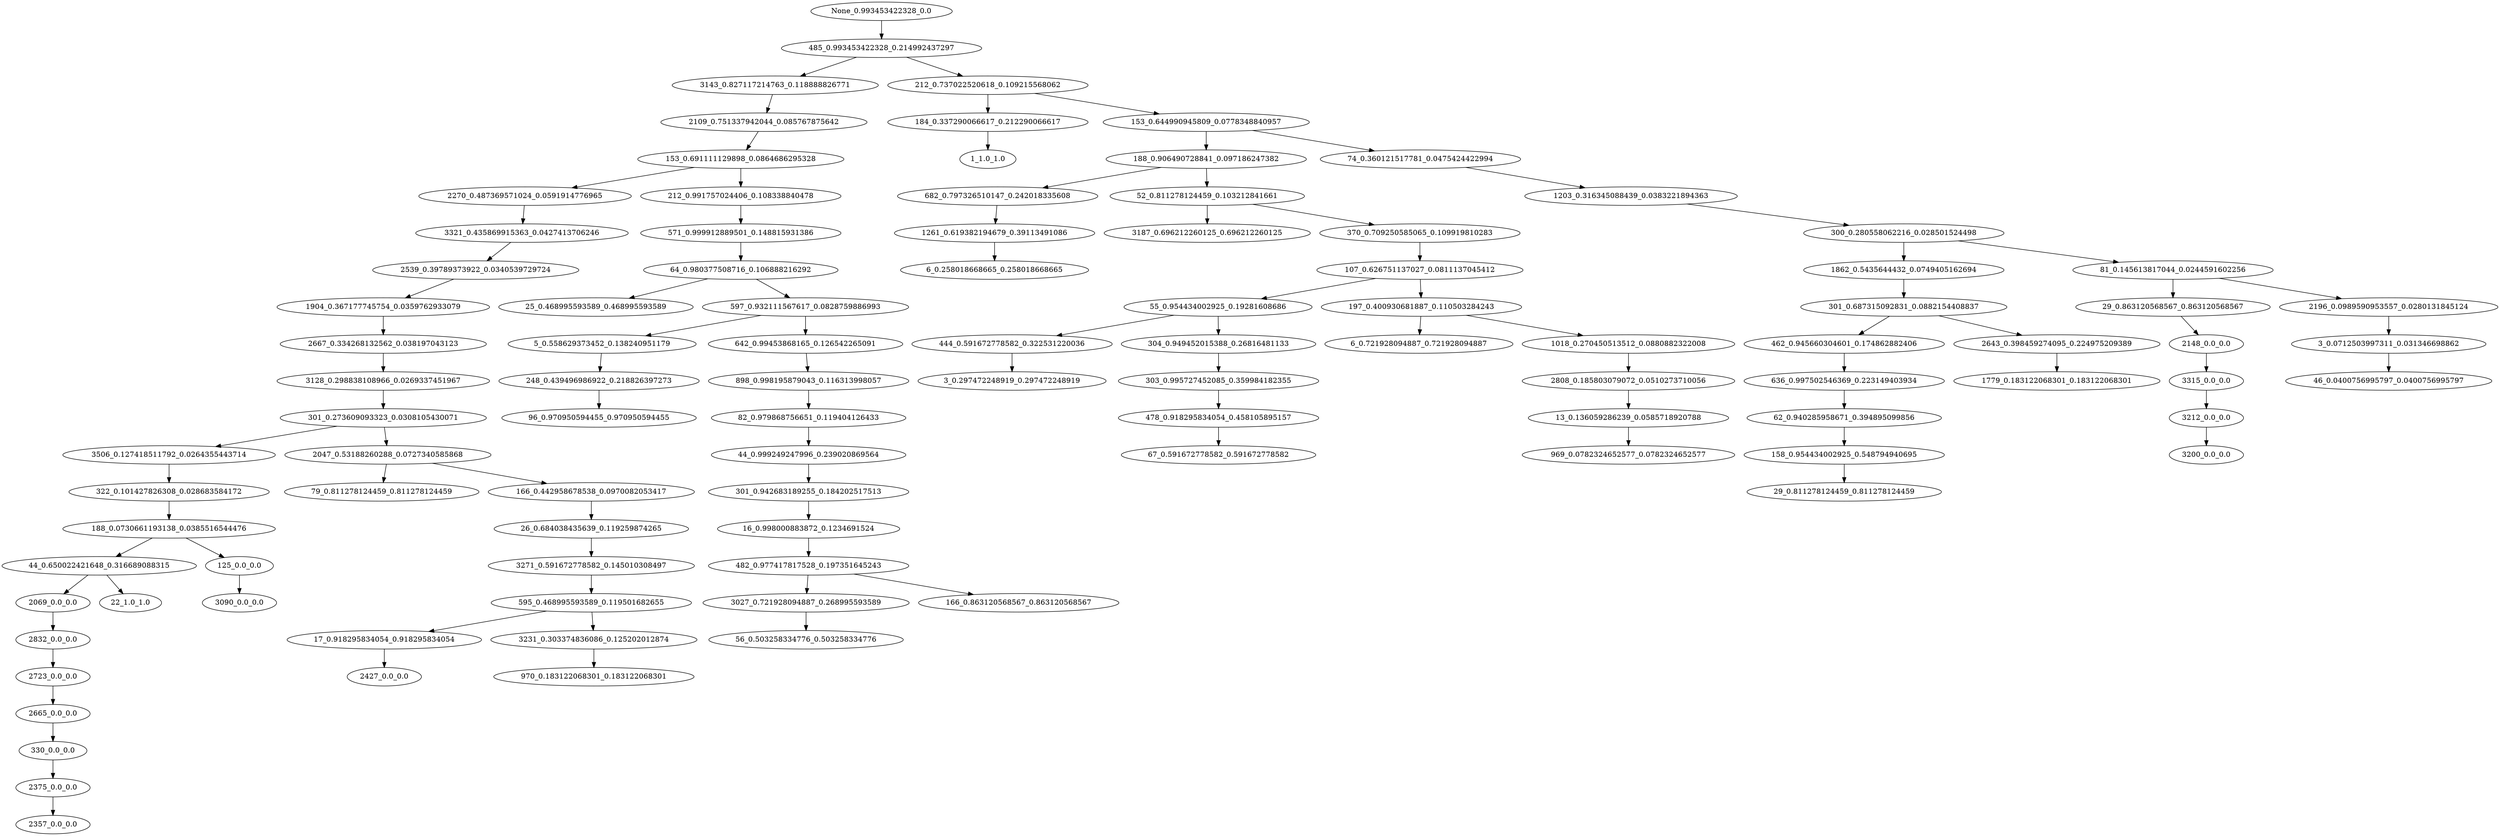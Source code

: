 digraph {
	"" [label="None_0.993453422328_0.0"]
	"" -> 485
	485 [label="485_0.993453422328_0.214992437297"]
	485 -> "485-3143"
	"485-3143" [label="3143_0.827117214763_0.118888826771"]
	"485-3143" -> "485-3143-2109"
	"485-3143-2109" [label="2109_0.751337942044_0.085767875642"]
	"485-3143-2109" -> "485-3143-2109-153"
	"485-3143-2109-153" [label="153_0.691111129898_0.0864686295328"]
	"485-3143-2109-153" -> "485-3143-2109-153-2270"
	"485-3143-2109-153-2270" [label="2270_0.487369571024_0.0591914776965"]
	"485-3143-2109-153-2270" -> "485-3143-2109-153-2270-3321"
	"485-3143-2109-153-2270-3321" [label="3321_0.435869915363_0.0427413706246"]
	"485-3143-2109-153-2270-3321" -> "485-3143-2109-153-2270-3321-2539"
	"485-3143-2109-153-2270-3321-2539" [label="2539_0.39789373922_0.0340539729724"]
	"485-3143-2109-153-2270-3321-2539" -> "485-3143-2109-153-2270-3321-2539-1904"
	"485-3143-2109-153-2270-3321-2539-1904" [label="1904_0.367177745754_0.0359762933079"]
	"485-3143-2109-153-2270-3321-2539-1904" -> "485-3143-2109-153-2270-3321-2539-1904-2667"
	"485-3143-2109-153-2270-3321-2539-1904-2667" [label="2667_0.334268132562_0.038197043123"]
	"485-3143-2109-153-2270-3321-2539-1904-2667" -> "485-3143-2109-153-2270-3321-2539-1904-2667-3128"
	"485-3143-2109-153-2270-3321-2539-1904-2667-3128" [label="3128_0.298838108966_0.0269337451967"]
	"485-3143-2109-153-2270-3321-2539-1904-2667-3128" -> "485-3143-2109-153-2270-3321-2539-1904-2667-3128-301"
	"485-3143-2109-153-2270-3321-2539-1904-2667-3128-301" [label="301_0.273609093323_0.0308105430071"]
	"485-3143-2109-153-2270-3321-2539-1904-2667-3128-301" -> "485-3143-2109-153-2270-3321-2539-1904-2667-3128-301-3506"
	"485-3143-2109-153-2270-3321-2539-1904-2667-3128-301-3506" [label="3506_0.127418511792_0.0264355443714"]
	"485-3143-2109-153-2270-3321-2539-1904-2667-3128-301-3506" -> "485-3143-2109-153-2270-3321-2539-1904-2667-3128-301-3506-322"
	"485-3143-2109-153-2270-3321-2539-1904-2667-3128-301-3506-322" [label="322_0.101427826308_0.028683584172"]
	"485-3143-2109-153-2270-3321-2539-1904-2667-3128-301-3506-322" -> "485-3143-2109-153-2270-3321-2539-1904-2667-3128-301-3506-322-188"
	"485-3143-2109-153-2270-3321-2539-1904-2667-3128-301-3506-322-188" [label="188_0.0730661193138_0.0385516544476"]
	"485-3143-2109-153-2270-3321-2539-1904-2667-3128-301-3506-322-188" -> "485-3143-2109-153-2270-3321-2539-1904-2667-3128-301-3506-322-188-44"
	"485-3143-2109-153-2270-3321-2539-1904-2667-3128-301-3506-322-188-44" [label="44_0.650022421648_0.316689088315"]
	"485-3143-2109-153-2270-3321-2539-1904-2667-3128-301-3506-322-188-44" -> "485-3143-2109-153-2270-3321-2539-1904-2667-3128-301-3506-322-188-44-2069"
	"485-3143-2109-153-2270-3321-2539-1904-2667-3128-301-3506-322-188-44-2069" [label="2069_0.0_0.0"]
	"485-3143-2109-153-2270-3321-2539-1904-2667-3128-301-3506-322-188-44-2069" -> "485-3143-2109-153-2270-3321-2539-1904-2667-3128-301-3506-322-188-44-2069-2832"
	"485-3143-2109-153-2270-3321-2539-1904-2667-3128-301-3506-322-188-44-2069-2832" [label="2832_0.0_0.0"]
	"485-3143-2109-153-2270-3321-2539-1904-2667-3128-301-3506-322-188-44-2069-2832" -> "485-3143-2109-153-2270-3321-2539-1904-2667-3128-301-3506-322-188-44-2069-2832-2723"
	"485-3143-2109-153-2270-3321-2539-1904-2667-3128-301-3506-322-188-44-2069-2832-2723" [label="2723_0.0_0.0"]
	"485-3143-2109-153-2270-3321-2539-1904-2667-3128-301-3506-322-188-44-2069-2832-2723" -> "485-3143-2109-153-2270-3321-2539-1904-2667-3128-301-3506-322-188-44-2069-2832-2723-2665"
	"485-3143-2109-153-2270-3321-2539-1904-2667-3128-301-3506-322-188-44-2069-2832-2723-2665" [label="2665_0.0_0.0"]
	"485-3143-2109-153-2270-3321-2539-1904-2667-3128-301-3506-322-188-44-2069-2832-2723-2665" -> "485-3143-2109-153-2270-3321-2539-1904-2667-3128-301-3506-322-188-44-2069-2832-2723-2665-330"
	"485-3143-2109-153-2270-3321-2539-1904-2667-3128-301-3506-322-188-44-2069-2832-2723-2665-330" [label="330_0.0_0.0"]
	"485-3143-2109-153-2270-3321-2539-1904-2667-3128-301-3506-322-188-44-2069-2832-2723-2665-330" -> "485-3143-2109-153-2270-3321-2539-1904-2667-3128-301-3506-322-188-44-2069-2832-2723-2665-330-2375"
	"485-3143-2109-153-2270-3321-2539-1904-2667-3128-301-3506-322-188-44-2069-2832-2723-2665-330-2375" [label="2375_0.0_0.0"]
	"485-3143-2109-153-2270-3321-2539-1904-2667-3128-301-3506-322-188-44-2069-2832-2723-2665-330-2375" -> "485-3143-2109-153-2270-3321-2539-1904-2667-3128-301-3506-322-188-44-2069-2832-2723-2665-330-2375-2357"
	"485-3143-2109-153-2270-3321-2539-1904-2667-3128-301-3506-322-188-44-2069-2832-2723-2665-330-2375-2357" [label="2357_0.0_0.0"]
	"485-3143-2109-153-2270-3321-2539-1904-2667-3128-301-3506-322-188-44" -> "485-3143-2109-153-2270-3321-2539-1904-2667-3128-301-3506-322-188-44-22"
	"485-3143-2109-153-2270-3321-2539-1904-2667-3128-301-3506-322-188-44-22" [label="22_1.0_1.0"]
	"485-3143-2109-153-2270-3321-2539-1904-2667-3128-301-3506-322-188" -> "485-3143-2109-153-2270-3321-2539-1904-2667-3128-301-3506-322-188-125"
	"485-3143-2109-153-2270-3321-2539-1904-2667-3128-301-3506-322-188-125" [label="125_0.0_0.0"]
	"485-3143-2109-153-2270-3321-2539-1904-2667-3128-301-3506-322-188-125" -> "485-3143-2109-153-2270-3321-2539-1904-2667-3128-301-3506-322-188-125-3090"
	"485-3143-2109-153-2270-3321-2539-1904-2667-3128-301-3506-322-188-125-3090" [label="3090_0.0_0.0"]
	"485-3143-2109-153-2270-3321-2539-1904-2667-3128-301" -> "485-3143-2109-153-2270-3321-2539-1904-2667-3128-301-2047"
	"485-3143-2109-153-2270-3321-2539-1904-2667-3128-301-2047" [label="2047_0.53188260288_0.0727340585868"]
	"485-3143-2109-153-2270-3321-2539-1904-2667-3128-301-2047" -> "485-3143-2109-153-2270-3321-2539-1904-2667-3128-301-2047-79"
	"485-3143-2109-153-2270-3321-2539-1904-2667-3128-301-2047-79" [label="79_0.811278124459_0.811278124459"]
	"485-3143-2109-153-2270-3321-2539-1904-2667-3128-301-2047" -> "485-3143-2109-153-2270-3321-2539-1904-2667-3128-301-2047-166"
	"485-3143-2109-153-2270-3321-2539-1904-2667-3128-301-2047-166" [label="166_0.442958678538_0.0970082053417"]
	"485-3143-2109-153-2270-3321-2539-1904-2667-3128-301-2047-166" -> "485-3143-2109-153-2270-3321-2539-1904-2667-3128-301-2047-166-26"
	"485-3143-2109-153-2270-3321-2539-1904-2667-3128-301-2047-166-26" [label="26_0.684038435639_0.119259874265"]
	"485-3143-2109-153-2270-3321-2539-1904-2667-3128-301-2047-166-26" -> "485-3143-2109-153-2270-3321-2539-1904-2667-3128-301-2047-166-26-3271"
	"485-3143-2109-153-2270-3321-2539-1904-2667-3128-301-2047-166-26-3271" [label="3271_0.591672778582_0.145010308497"]
	"485-3143-2109-153-2270-3321-2539-1904-2667-3128-301-2047-166-26-3271" -> "485-3143-2109-153-2270-3321-2539-1904-2667-3128-301-2047-166-26-3271-595"
	"485-3143-2109-153-2270-3321-2539-1904-2667-3128-301-2047-166-26-3271-595" [label="595_0.468995593589_0.119501682655"]
	"485-3143-2109-153-2270-3321-2539-1904-2667-3128-301-2047-166-26-3271-595" -> "485-3143-2109-153-2270-3321-2539-1904-2667-3128-301-2047-166-26-3271-595-17"
	"485-3143-2109-153-2270-3321-2539-1904-2667-3128-301-2047-166-26-3271-595-17" [label="17_0.918295834054_0.918295834054"]
	"485-3143-2109-153-2270-3321-2539-1904-2667-3128-301-2047-166-26-3271-595-17" -> "485-3143-2109-153-2270-3321-2539-1904-2667-3128-301-2047-166-26-3271-595-17-2427"
	"485-3143-2109-153-2270-3321-2539-1904-2667-3128-301-2047-166-26-3271-595-17-2427" [label="2427_0.0_0.0"]
	"485-3143-2109-153-2270-3321-2539-1904-2667-3128-301-2047-166-26-3271-595" -> "485-3143-2109-153-2270-3321-2539-1904-2667-3128-301-2047-166-26-3271-595-3231"
	"485-3143-2109-153-2270-3321-2539-1904-2667-3128-301-2047-166-26-3271-595-3231" [label="3231_0.303374836086_0.125202012874"]
	"485-3143-2109-153-2270-3321-2539-1904-2667-3128-301-2047-166-26-3271-595-3231" -> "485-3143-2109-153-2270-3321-2539-1904-2667-3128-301-2047-166-26-3271-595-3231-970"
	"485-3143-2109-153-2270-3321-2539-1904-2667-3128-301-2047-166-26-3271-595-3231-970" [label="970_0.183122068301_0.183122068301"]
	"485-3143-2109-153" -> "485-3143-2109-153-212"
	"485-3143-2109-153-212" [label="212_0.991757024406_0.108338840478"]
	"485-3143-2109-153-212" -> "485-3143-2109-153-212-571"
	"485-3143-2109-153-212-571" [label="571_0.999912889501_0.148815931386"]
	"485-3143-2109-153-212-571" -> "485-3143-2109-153-212-571-64"
	"485-3143-2109-153-212-571-64" [label="64_0.980377508716_0.106888216292"]
	"485-3143-2109-153-212-571-64" -> "485-3143-2109-153-212-571-64-25"
	"485-3143-2109-153-212-571-64-25" [label="25_0.468995593589_0.468995593589"]
	"485-3143-2109-153-212-571-64" -> "485-3143-2109-153-212-571-64-597"
	"485-3143-2109-153-212-571-64-597" [label="597_0.932111567617_0.0828759886993"]
	"485-3143-2109-153-212-571-64-597" -> "485-3143-2109-153-212-571-64-597-5"
	"485-3143-2109-153-212-571-64-597-5" [label="5_0.558629373452_0.138240951179"]
	"485-3143-2109-153-212-571-64-597-5" -> "485-3143-2109-153-212-571-64-597-5-248"
	"485-3143-2109-153-212-571-64-597-5-248" [label="248_0.439496986922_0.218826397273"]
	"485-3143-2109-153-212-571-64-597-5-248" -> "485-3143-2109-153-212-571-64-597-5-248-96"
	"485-3143-2109-153-212-571-64-597-5-248-96" [label="96_0.970950594455_0.970950594455"]
	"485-3143-2109-153-212-571-64-597" -> "485-3143-2109-153-212-571-64-597-642"
	"485-3143-2109-153-212-571-64-597-642" [label="642_0.99453868165_0.126542265091"]
	"485-3143-2109-153-212-571-64-597-642" -> "485-3143-2109-153-212-571-64-597-642-898"
	"485-3143-2109-153-212-571-64-597-642-898" [label="898_0.998195879043_0.116313998057"]
	"485-3143-2109-153-212-571-64-597-642-898" -> "485-3143-2109-153-212-571-64-597-642-898-82"
	"485-3143-2109-153-212-571-64-597-642-898-82" [label="82_0.979868756651_0.119404126433"]
	"485-3143-2109-153-212-571-64-597-642-898-82" -> "485-3143-2109-153-212-571-64-597-642-898-82-44"
	"485-3143-2109-153-212-571-64-597-642-898-82-44" [label="44_0.999249247996_0.239020869564"]
	"485-3143-2109-153-212-571-64-597-642-898-82-44" -> "485-3143-2109-153-212-571-64-597-642-898-82-44-301"
	"485-3143-2109-153-212-571-64-597-642-898-82-44-301" [label="301_0.942683189255_0.184202517513"]
	"485-3143-2109-153-212-571-64-597-642-898-82-44-301" -> "485-3143-2109-153-212-571-64-597-642-898-82-44-301-16"
	"485-3143-2109-153-212-571-64-597-642-898-82-44-301-16" [label="16_0.998000883872_0.1234691524"]
	"485-3143-2109-153-212-571-64-597-642-898-82-44-301-16" -> "485-3143-2109-153-212-571-64-597-642-898-82-44-301-16-482"
	"485-3143-2109-153-212-571-64-597-642-898-82-44-301-16-482" [label="482_0.977417817528_0.197351645243"]
	"485-3143-2109-153-212-571-64-597-642-898-82-44-301-16-482" -> "485-3143-2109-153-212-571-64-597-642-898-82-44-301-16-482-3027"
	"485-3143-2109-153-212-571-64-597-642-898-82-44-301-16-482-3027" [label="3027_0.721928094887_0.268995593589"]
	"485-3143-2109-153-212-571-64-597-642-898-82-44-301-16-482-3027" -> "485-3143-2109-153-212-571-64-597-642-898-82-44-301-16-482-3027-56"
	"485-3143-2109-153-212-571-64-597-642-898-82-44-301-16-482-3027-56" [label="56_0.503258334776_0.503258334776"]
	"485-3143-2109-153-212-571-64-597-642-898-82-44-301-16-482" -> "485-3143-2109-153-212-571-64-597-642-898-82-44-301-16-482-166"
	"485-3143-2109-153-212-571-64-597-642-898-82-44-301-16-482-166" [label="166_0.863120568567_0.863120568567"]
	485 -> "485-212"
	"485-212" [label="212_0.737022520618_0.109215568062"]
	"485-212" -> "485-212-184"
	"485-212-184" [label="184_0.337290066617_0.212290066617"]
	"485-212-184" -> "485-212-184-1"
	"485-212-184-1" [label="1_1.0_1.0"]
	"485-212" -> "485-212-153"
	"485-212-153" [label="153_0.644990945809_0.0778348840957"]
	"485-212-153" -> "485-212-153-188"
	"485-212-153-188" [label="188_0.906490728841_0.097186247382"]
	"485-212-153-188" -> "485-212-153-188-682"
	"485-212-153-188-682" [label="682_0.797326510147_0.242018335608"]
	"485-212-153-188-682" -> "485-212-153-188-682-1261"
	"485-212-153-188-682-1261" [label="1261_0.619382194679_0.39113491086"]
	"485-212-153-188-682-1261" -> "485-212-153-188-682-1261-6"
	"485-212-153-188-682-1261-6" [label="6_0.258018668665_0.258018668665"]
	"485-212-153-188" -> "485-212-153-188-52"
	"485-212-153-188-52" [label="52_0.811278124459_0.103212841661"]
	"485-212-153-188-52" -> "485-212-153-188-52-3187"
	"485-212-153-188-52-3187" [label="3187_0.696212260125_0.696212260125"]
	"485-212-153-188-52" -> "485-212-153-188-52-370"
	"485-212-153-188-52-370" [label="370_0.709250585065_0.109919810283"]
	"485-212-153-188-52-370" -> "485-212-153-188-52-370-107"
	"485-212-153-188-52-370-107" [label="107_0.626751137027_0.0811137045412"]
	"485-212-153-188-52-370-107" -> "485-212-153-188-52-370-107-55"
	"485-212-153-188-52-370-107-55" [label="55_0.954434002925_0.19281608686"]
	"485-212-153-188-52-370-107-55" -> "485-212-153-188-52-370-107-55-444"
	"485-212-153-188-52-370-107-55-444" [label="444_0.591672778582_0.322531220036"]
	"485-212-153-188-52-370-107-55-444" -> "485-212-153-188-52-370-107-55-444-3"
	"485-212-153-188-52-370-107-55-444-3" [label="3_0.297472248919_0.297472248919"]
	"485-212-153-188-52-370-107-55" -> "485-212-153-188-52-370-107-55-304"
	"485-212-153-188-52-370-107-55-304" [label="304_0.949452015388_0.26816481133"]
	"485-212-153-188-52-370-107-55-304" -> "485-212-153-188-52-370-107-55-304-303"
	"485-212-153-188-52-370-107-55-304-303" [label="303_0.995727452085_0.359984182355"]
	"485-212-153-188-52-370-107-55-304-303" -> "485-212-153-188-52-370-107-55-304-303-478"
	"485-212-153-188-52-370-107-55-304-303-478" [label="478_0.918295834054_0.458105895157"]
	"485-212-153-188-52-370-107-55-304-303-478" -> "485-212-153-188-52-370-107-55-304-303-478-67"
	"485-212-153-188-52-370-107-55-304-303-478-67" [label="67_0.591672778582_0.591672778582"]
	"485-212-153-188-52-370-107" -> "485-212-153-188-52-370-107-197"
	"485-212-153-188-52-370-107-197" [label="197_0.400930681887_0.110503284243"]
	"485-212-153-188-52-370-107-197" -> "485-212-153-188-52-370-107-197-6"
	"485-212-153-188-52-370-107-197-6" [label="6_0.721928094887_0.721928094887"]
	"485-212-153-188-52-370-107-197" -> "485-212-153-188-52-370-107-197-1018"
	"485-212-153-188-52-370-107-197-1018" [label="1018_0.270450513512_0.0880882322008"]
	"485-212-153-188-52-370-107-197-1018" -> "485-212-153-188-52-370-107-197-1018-2808"
	"485-212-153-188-52-370-107-197-1018-2808" [label="2808_0.185803079072_0.0510273710056"]
	"485-212-153-188-52-370-107-197-1018-2808" -> "485-212-153-188-52-370-107-197-1018-2808-13"
	"485-212-153-188-52-370-107-197-1018-2808-13" [label="13_0.136059286239_0.0585718920788"]
	"485-212-153-188-52-370-107-197-1018-2808-13" -> "485-212-153-188-52-370-107-197-1018-2808-13-969"
	"485-212-153-188-52-370-107-197-1018-2808-13-969" [label="969_0.0782324652577_0.0782324652577"]
	"485-212-153" -> "485-212-153-74"
	"485-212-153-74" [label="74_0.360121517781_0.0475424422994"]
	"485-212-153-74" -> "485-212-153-74-1203"
	"485-212-153-74-1203" [label="1203_0.316345088439_0.0383221894363"]
	"485-212-153-74-1203" -> "485-212-153-74-1203-300"
	"485-212-153-74-1203-300" [label="300_0.280558062216_0.028501524498"]
	"485-212-153-74-1203-300" -> "485-212-153-74-1203-300-1862"
	"485-212-153-74-1203-300-1862" [label="1862_0.5435644432_0.0749405162694"]
	"485-212-153-74-1203-300-1862" -> "485-212-153-74-1203-300-1862-301"
	"485-212-153-74-1203-300-1862-301" [label="301_0.687315092831_0.0882154408837"]
	"485-212-153-74-1203-300-1862-301" -> "485-212-153-74-1203-300-1862-301-462"
	"485-212-153-74-1203-300-1862-301-462" [label="462_0.945660304601_0.174862882406"]
	"485-212-153-74-1203-300-1862-301-462" -> "485-212-153-74-1203-300-1862-301-462-636"
	"485-212-153-74-1203-300-1862-301-462-636" [label="636_0.997502546369_0.223149403934"]
	"485-212-153-74-1203-300-1862-301-462-636" -> "485-212-153-74-1203-300-1862-301-462-636-62"
	"485-212-153-74-1203-300-1862-301-462-636-62" [label="62_0.940285958671_0.394895099856"]
	"485-212-153-74-1203-300-1862-301-462-636-62" -> "485-212-153-74-1203-300-1862-301-462-636-62-158"
	"485-212-153-74-1203-300-1862-301-462-636-62-158" [label="158_0.954434002925_0.548794940695"]
	"485-212-153-74-1203-300-1862-301-462-636-62-158" -> "485-212-153-74-1203-300-1862-301-462-636-62-158-29"
	"485-212-153-74-1203-300-1862-301-462-636-62-158-29" [label="29_0.811278124459_0.811278124459"]
	"485-212-153-74-1203-300-1862-301" -> "485-212-153-74-1203-300-1862-301-2643"
	"485-212-153-74-1203-300-1862-301-2643" [label="2643_0.398459274095_0.224975209389"]
	"485-212-153-74-1203-300-1862-301-2643" -> "485-212-153-74-1203-300-1862-301-2643-1779"
	"485-212-153-74-1203-300-1862-301-2643-1779" [label="1779_0.183122068301_0.183122068301"]
	"485-212-153-74-1203-300" -> "485-212-153-74-1203-300-81"
	"485-212-153-74-1203-300-81" [label="81_0.145613817044_0.0244591602256"]
	"485-212-153-74-1203-300-81" -> "485-212-153-74-1203-300-81-29"
	"485-212-153-74-1203-300-81-29" [label="29_0.863120568567_0.863120568567"]
	"485-212-153-74-1203-300-81-29" -> "485-212-153-74-1203-300-81-29-2148"
	"485-212-153-74-1203-300-81-29-2148" [label="2148_0.0_0.0"]
	"485-212-153-74-1203-300-81-29-2148" -> "485-212-153-74-1203-300-81-29-2148-3315"
	"485-212-153-74-1203-300-81-29-2148-3315" [label="3315_0.0_0.0"]
	"485-212-153-74-1203-300-81-29-2148-3315" -> "485-212-153-74-1203-300-81-29-2148-3315-3212"
	"485-212-153-74-1203-300-81-29-2148-3315-3212" [label="3212_0.0_0.0"]
	"485-212-153-74-1203-300-81-29-2148-3315-3212" -> "485-212-153-74-1203-300-81-29-2148-3315-3212-3200"
	"485-212-153-74-1203-300-81-29-2148-3315-3212-3200" [label="3200_0.0_0.0"]
	"485-212-153-74-1203-300-81" -> "485-212-153-74-1203-300-81-2196"
	"485-212-153-74-1203-300-81-2196" [label="2196_0.0989590953557_0.0280131845124"]
	"485-212-153-74-1203-300-81-2196" -> "485-212-153-74-1203-300-81-2196-3"
	"485-212-153-74-1203-300-81-2196-3" [label="3_0.0712503997311_0.031346698862"]
	"485-212-153-74-1203-300-81-2196-3" -> "485-212-153-74-1203-300-81-2196-3-46"
	"485-212-153-74-1203-300-81-2196-3-46" [label="46_0.0400756995797_0.0400756995797"]
}
